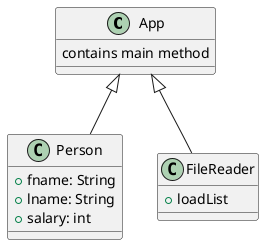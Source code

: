 @startuml

class App {
    contains main method
}
class Person {
    + fname: String
    + lname: String
    + salary: int
}
class FileReader {
    +loadList
}

App <|-- Person
App <|-- FileReader


@enduml